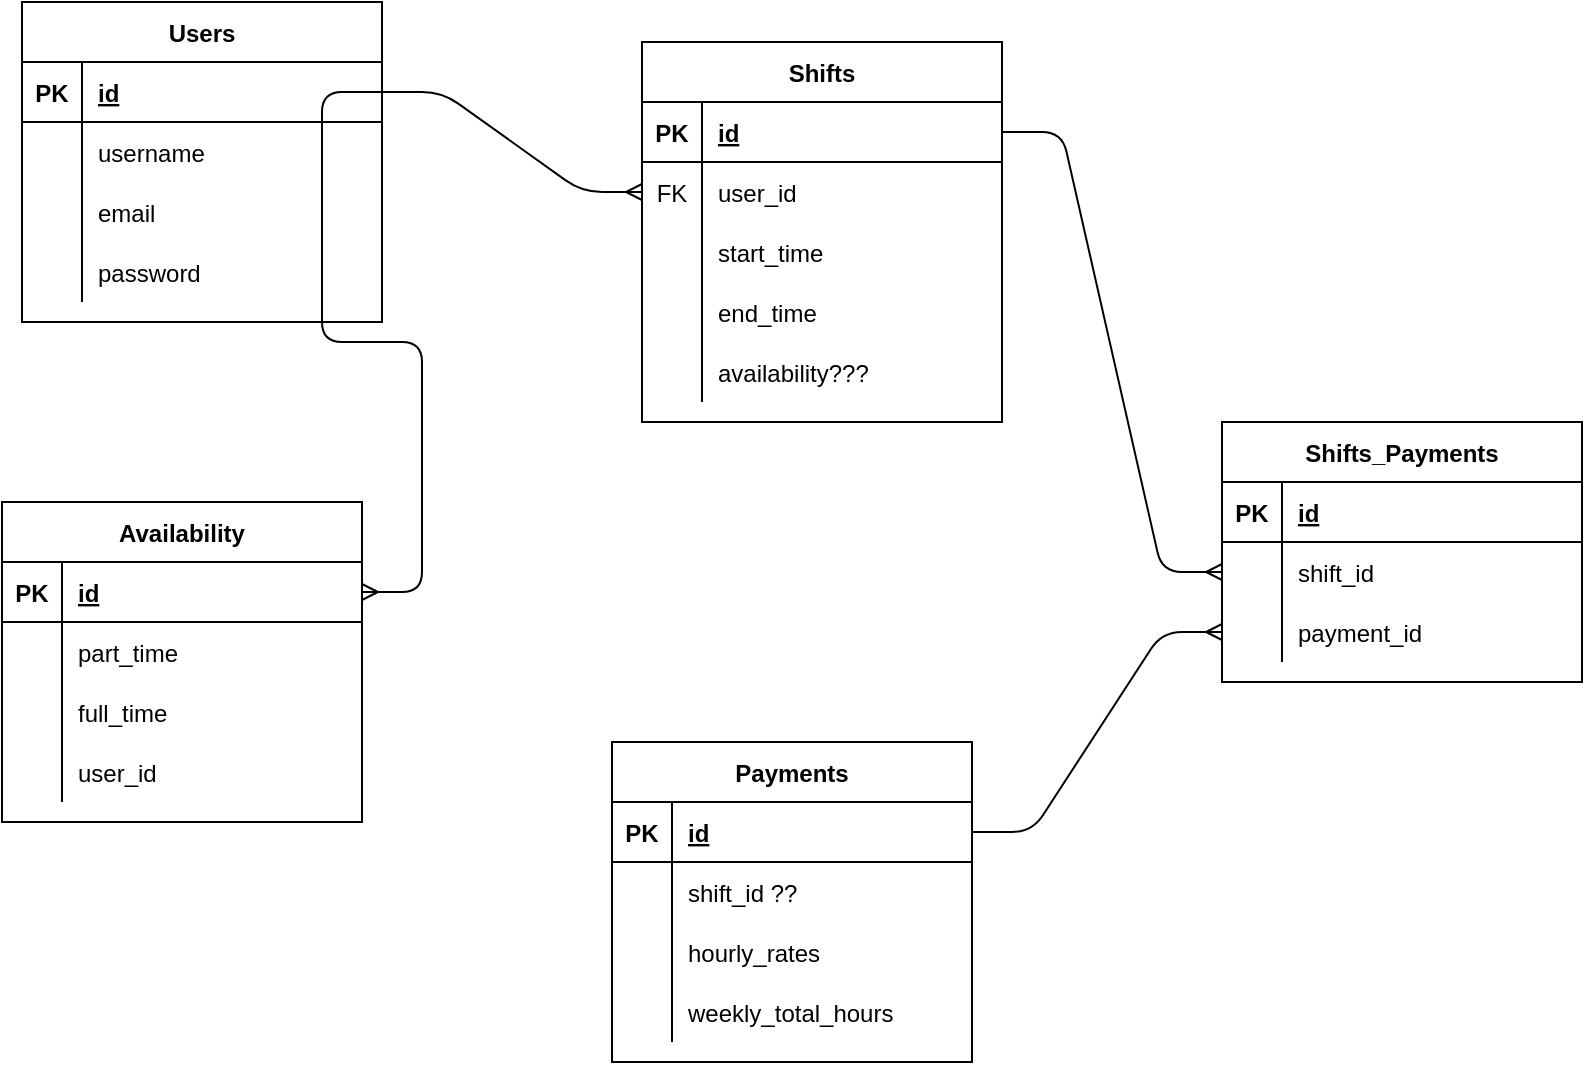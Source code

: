 <mxfile version="13.7.9" type="device"><diagram id="R2lEEEUBdFMjLlhIrx00" name="Page-1"><mxGraphModel dx="1573" dy="912" grid="1" gridSize="10" guides="1" tooltips="1" connect="1" arrows="1" fold="1" page="1" pageScale="1" pageWidth="850" pageHeight="1100" math="0" shadow="0" extFonts="Permanent Marker^https://fonts.googleapis.com/css?family=Permanent+Marker"><root><mxCell id="0"/><mxCell id="1" parent="0"/><mxCell id="zi__7sMp6N8XdCSSk3vv-14" value="" style="edgeStyle=entityRelationEdgeStyle;fontSize=12;html=1;endArrow=ERmany;entryX=0;entryY=0.5;entryDx=0;entryDy=0;exitX=1;exitY=0.5;exitDx=0;exitDy=0;" edge="1" parent="1" source="zi__7sMp6N8XdCSSk3vv-2" target="zi__7sMp6N8XdCSSk3vv-32"><mxGeometry width="100" height="100" relative="1" as="geometry"><mxPoint x="350" y="100" as="sourcePoint"/><mxPoint x="450" as="targetPoint"/></mxGeometry></mxCell><mxCell id="zi__7sMp6N8XdCSSk3vv-1" value="Users" style="shape=table;startSize=30;container=1;collapsible=1;childLayout=tableLayout;fixedRows=1;rowLines=0;fontStyle=1;align=center;resizeLast=1;" vertex="1" parent="1"><mxGeometry x="40" y="10" width="180" height="160" as="geometry"/></mxCell><mxCell id="zi__7sMp6N8XdCSSk3vv-2" value="" style="shape=partialRectangle;collapsible=0;dropTarget=0;pointerEvents=0;fillColor=none;top=0;left=0;bottom=1;right=0;points=[[0,0.5],[1,0.5]];portConstraint=eastwest;" vertex="1" parent="zi__7sMp6N8XdCSSk3vv-1"><mxGeometry y="30" width="180" height="30" as="geometry"/></mxCell><mxCell id="zi__7sMp6N8XdCSSk3vv-3" value="PK" style="shape=partialRectangle;connectable=0;fillColor=none;top=0;left=0;bottom=0;right=0;fontStyle=1;overflow=hidden;" vertex="1" parent="zi__7sMp6N8XdCSSk3vv-2"><mxGeometry width="30" height="30" as="geometry"/></mxCell><mxCell id="zi__7sMp6N8XdCSSk3vv-4" value="id" style="shape=partialRectangle;connectable=0;fillColor=none;top=0;left=0;bottom=0;right=0;align=left;spacingLeft=6;fontStyle=5;overflow=hidden;" vertex="1" parent="zi__7sMp6N8XdCSSk3vv-2"><mxGeometry x="30" width="150" height="30" as="geometry"/></mxCell><mxCell id="zi__7sMp6N8XdCSSk3vv-5" value="" style="shape=partialRectangle;collapsible=0;dropTarget=0;pointerEvents=0;fillColor=none;top=0;left=0;bottom=0;right=0;points=[[0,0.5],[1,0.5]];portConstraint=eastwest;" vertex="1" parent="zi__7sMp6N8XdCSSk3vv-1"><mxGeometry y="60" width="180" height="30" as="geometry"/></mxCell><mxCell id="zi__7sMp6N8XdCSSk3vv-6" value="" style="shape=partialRectangle;connectable=0;fillColor=none;top=0;left=0;bottom=0;right=0;editable=1;overflow=hidden;" vertex="1" parent="zi__7sMp6N8XdCSSk3vv-5"><mxGeometry width="30" height="30" as="geometry"/></mxCell><mxCell id="zi__7sMp6N8XdCSSk3vv-7" value="username" style="shape=partialRectangle;connectable=0;fillColor=none;top=0;left=0;bottom=0;right=0;align=left;spacingLeft=6;overflow=hidden;" vertex="1" parent="zi__7sMp6N8XdCSSk3vv-5"><mxGeometry x="30" width="150" height="30" as="geometry"/></mxCell><mxCell id="zi__7sMp6N8XdCSSk3vv-8" value="" style="shape=partialRectangle;collapsible=0;dropTarget=0;pointerEvents=0;fillColor=none;top=0;left=0;bottom=0;right=0;points=[[0,0.5],[1,0.5]];portConstraint=eastwest;" vertex="1" parent="zi__7sMp6N8XdCSSk3vv-1"><mxGeometry y="90" width="180" height="30" as="geometry"/></mxCell><mxCell id="zi__7sMp6N8XdCSSk3vv-9" value="" style="shape=partialRectangle;connectable=0;fillColor=none;top=0;left=0;bottom=0;right=0;editable=1;overflow=hidden;" vertex="1" parent="zi__7sMp6N8XdCSSk3vv-8"><mxGeometry width="30" height="30" as="geometry"/></mxCell><mxCell id="zi__7sMp6N8XdCSSk3vv-10" value="email" style="shape=partialRectangle;connectable=0;fillColor=none;top=0;left=0;bottom=0;right=0;align=left;spacingLeft=6;overflow=hidden;" vertex="1" parent="zi__7sMp6N8XdCSSk3vv-8"><mxGeometry x="30" width="150" height="30" as="geometry"/></mxCell><mxCell id="zi__7sMp6N8XdCSSk3vv-11" value="" style="shape=partialRectangle;collapsible=0;dropTarget=0;pointerEvents=0;fillColor=none;top=0;left=0;bottom=0;right=0;points=[[0,0.5],[1,0.5]];portConstraint=eastwest;" vertex="1" parent="zi__7sMp6N8XdCSSk3vv-1"><mxGeometry y="120" width="180" height="30" as="geometry"/></mxCell><mxCell id="zi__7sMp6N8XdCSSk3vv-12" value="" style="shape=partialRectangle;connectable=0;fillColor=none;top=0;left=0;bottom=0;right=0;editable=1;overflow=hidden;" vertex="1" parent="zi__7sMp6N8XdCSSk3vv-11"><mxGeometry width="30" height="30" as="geometry"/></mxCell><mxCell id="zi__7sMp6N8XdCSSk3vv-13" value="password" style="shape=partialRectangle;connectable=0;fillColor=none;top=0;left=0;bottom=0;right=0;align=left;spacingLeft=6;overflow=hidden;" vertex="1" parent="zi__7sMp6N8XdCSSk3vv-11"><mxGeometry x="30" width="150" height="30" as="geometry"/></mxCell><mxCell id="zi__7sMp6N8XdCSSk3vv-28" value="Shifts" style="shape=table;startSize=30;container=1;collapsible=1;childLayout=tableLayout;fixedRows=1;rowLines=0;fontStyle=1;align=center;resizeLast=1;" vertex="1" parent="1"><mxGeometry x="350" y="30" width="180" height="190" as="geometry"/></mxCell><mxCell id="zi__7sMp6N8XdCSSk3vv-29" value="" style="shape=partialRectangle;collapsible=0;dropTarget=0;pointerEvents=0;fillColor=none;top=0;left=0;bottom=1;right=0;points=[[0,0.5],[1,0.5]];portConstraint=eastwest;" vertex="1" parent="zi__7sMp6N8XdCSSk3vv-28"><mxGeometry y="30" width="180" height="30" as="geometry"/></mxCell><mxCell id="zi__7sMp6N8XdCSSk3vv-30" value="PK" style="shape=partialRectangle;connectable=0;fillColor=none;top=0;left=0;bottom=0;right=0;fontStyle=1;overflow=hidden;" vertex="1" parent="zi__7sMp6N8XdCSSk3vv-29"><mxGeometry width="30" height="30" as="geometry"/></mxCell><mxCell id="zi__7sMp6N8XdCSSk3vv-31" value="id" style="shape=partialRectangle;connectable=0;fillColor=none;top=0;left=0;bottom=0;right=0;align=left;spacingLeft=6;fontStyle=5;overflow=hidden;" vertex="1" parent="zi__7sMp6N8XdCSSk3vv-29"><mxGeometry x="30" width="150" height="30" as="geometry"/></mxCell><mxCell id="zi__7sMp6N8XdCSSk3vv-32" value="" style="shape=partialRectangle;collapsible=0;dropTarget=0;pointerEvents=0;fillColor=none;top=0;left=0;bottom=0;right=0;points=[[0,0.5],[1,0.5]];portConstraint=eastwest;" vertex="1" parent="zi__7sMp6N8XdCSSk3vv-28"><mxGeometry y="60" width="180" height="30" as="geometry"/></mxCell><mxCell id="zi__7sMp6N8XdCSSk3vv-33" value="FK" style="shape=partialRectangle;connectable=0;fillColor=none;top=0;left=0;bottom=0;right=0;editable=1;overflow=hidden;" vertex="1" parent="zi__7sMp6N8XdCSSk3vv-32"><mxGeometry width="30" height="30" as="geometry"/></mxCell><mxCell id="zi__7sMp6N8XdCSSk3vv-34" value="user_id" style="shape=partialRectangle;connectable=0;fillColor=none;top=0;left=0;bottom=0;right=0;align=left;spacingLeft=6;overflow=hidden;" vertex="1" parent="zi__7sMp6N8XdCSSk3vv-32"><mxGeometry x="30" width="150" height="30" as="geometry"/></mxCell><mxCell id="zi__7sMp6N8XdCSSk3vv-35" value="" style="shape=partialRectangle;collapsible=0;dropTarget=0;pointerEvents=0;fillColor=none;top=0;left=0;bottom=0;right=0;points=[[0,0.5],[1,0.5]];portConstraint=eastwest;" vertex="1" parent="zi__7sMp6N8XdCSSk3vv-28"><mxGeometry y="90" width="180" height="30" as="geometry"/></mxCell><mxCell id="zi__7sMp6N8XdCSSk3vv-36" value="" style="shape=partialRectangle;connectable=0;fillColor=none;top=0;left=0;bottom=0;right=0;editable=1;overflow=hidden;" vertex="1" parent="zi__7sMp6N8XdCSSk3vv-35"><mxGeometry width="30" height="30" as="geometry"/></mxCell><mxCell id="zi__7sMp6N8XdCSSk3vv-37" value="start_time" style="shape=partialRectangle;connectable=0;fillColor=none;top=0;left=0;bottom=0;right=0;align=left;spacingLeft=6;overflow=hidden;" vertex="1" parent="zi__7sMp6N8XdCSSk3vv-35"><mxGeometry x="30" width="150" height="30" as="geometry"/></mxCell><mxCell id="zi__7sMp6N8XdCSSk3vv-38" value="" style="shape=partialRectangle;collapsible=0;dropTarget=0;pointerEvents=0;fillColor=none;top=0;left=0;bottom=0;right=0;points=[[0,0.5],[1,0.5]];portConstraint=eastwest;" vertex="1" parent="zi__7sMp6N8XdCSSk3vv-28"><mxGeometry y="120" width="180" height="30" as="geometry"/></mxCell><mxCell id="zi__7sMp6N8XdCSSk3vv-39" value="" style="shape=partialRectangle;connectable=0;fillColor=none;top=0;left=0;bottom=0;right=0;editable=1;overflow=hidden;" vertex="1" parent="zi__7sMp6N8XdCSSk3vv-38"><mxGeometry width="30" height="30" as="geometry"/></mxCell><mxCell id="zi__7sMp6N8XdCSSk3vv-40" value="end_time" style="shape=partialRectangle;connectable=0;fillColor=none;top=0;left=0;bottom=0;right=0;align=left;spacingLeft=6;overflow=hidden;" vertex="1" parent="zi__7sMp6N8XdCSSk3vv-38"><mxGeometry x="30" width="150" height="30" as="geometry"/></mxCell><mxCell id="zi__7sMp6N8XdCSSk3vv-41" value="" style="shape=partialRectangle;collapsible=0;dropTarget=0;pointerEvents=0;fillColor=none;top=0;left=0;bottom=0;right=0;points=[[0,0.5],[1,0.5]];portConstraint=eastwest;" vertex="1" parent="zi__7sMp6N8XdCSSk3vv-28"><mxGeometry y="150" width="180" height="30" as="geometry"/></mxCell><mxCell id="zi__7sMp6N8XdCSSk3vv-42" value="" style="shape=partialRectangle;connectable=0;fillColor=none;top=0;left=0;bottom=0;right=0;editable=1;overflow=hidden;" vertex="1" parent="zi__7sMp6N8XdCSSk3vv-41"><mxGeometry width="30" height="30" as="geometry"/></mxCell><mxCell id="zi__7sMp6N8XdCSSk3vv-43" value="availability???" style="shape=partialRectangle;connectable=0;fillColor=none;top=0;left=0;bottom=0;right=0;align=left;spacingLeft=6;overflow=hidden;" vertex="1" parent="zi__7sMp6N8XdCSSk3vv-41"><mxGeometry x="30" width="150" height="30" as="geometry"/></mxCell><mxCell id="zi__7sMp6N8XdCSSk3vv-47" value="Shifts_Payments" style="shape=table;startSize=30;container=1;collapsible=1;childLayout=tableLayout;fixedRows=1;rowLines=0;fontStyle=1;align=center;resizeLast=1;" vertex="1" parent="1"><mxGeometry x="640" y="220" width="180" height="130" as="geometry"/></mxCell><mxCell id="zi__7sMp6N8XdCSSk3vv-48" value="" style="shape=partialRectangle;collapsible=0;dropTarget=0;pointerEvents=0;fillColor=none;top=0;left=0;bottom=1;right=0;points=[[0,0.5],[1,0.5]];portConstraint=eastwest;" vertex="1" parent="zi__7sMp6N8XdCSSk3vv-47"><mxGeometry y="30" width="180" height="30" as="geometry"/></mxCell><mxCell id="zi__7sMp6N8XdCSSk3vv-49" value="PK" style="shape=partialRectangle;connectable=0;fillColor=none;top=0;left=0;bottom=0;right=0;fontStyle=1;overflow=hidden;" vertex="1" parent="zi__7sMp6N8XdCSSk3vv-48"><mxGeometry width="30" height="30" as="geometry"/></mxCell><mxCell id="zi__7sMp6N8XdCSSk3vv-50" value="id" style="shape=partialRectangle;connectable=0;fillColor=none;top=0;left=0;bottom=0;right=0;align=left;spacingLeft=6;fontStyle=5;overflow=hidden;" vertex="1" parent="zi__7sMp6N8XdCSSk3vv-48"><mxGeometry x="30" width="150" height="30" as="geometry"/></mxCell><mxCell id="zi__7sMp6N8XdCSSk3vv-51" value="" style="shape=partialRectangle;collapsible=0;dropTarget=0;pointerEvents=0;fillColor=none;top=0;left=0;bottom=0;right=0;points=[[0,0.5],[1,0.5]];portConstraint=eastwest;" vertex="1" parent="zi__7sMp6N8XdCSSk3vv-47"><mxGeometry y="60" width="180" height="30" as="geometry"/></mxCell><mxCell id="zi__7sMp6N8XdCSSk3vv-52" value="" style="shape=partialRectangle;connectable=0;fillColor=none;top=0;left=0;bottom=0;right=0;editable=1;overflow=hidden;" vertex="1" parent="zi__7sMp6N8XdCSSk3vv-51"><mxGeometry width="30" height="30" as="geometry"/></mxCell><mxCell id="zi__7sMp6N8XdCSSk3vv-53" value="shift_id" style="shape=partialRectangle;connectable=0;fillColor=none;top=0;left=0;bottom=0;right=0;align=left;spacingLeft=6;overflow=hidden;" vertex="1" parent="zi__7sMp6N8XdCSSk3vv-51"><mxGeometry x="30" width="150" height="30" as="geometry"/></mxCell><mxCell id="zi__7sMp6N8XdCSSk3vv-54" value="" style="shape=partialRectangle;collapsible=0;dropTarget=0;pointerEvents=0;fillColor=none;top=0;left=0;bottom=0;right=0;points=[[0,0.5],[1,0.5]];portConstraint=eastwest;" vertex="1" parent="zi__7sMp6N8XdCSSk3vv-47"><mxGeometry y="90" width="180" height="30" as="geometry"/></mxCell><mxCell id="zi__7sMp6N8XdCSSk3vv-55" value="" style="shape=partialRectangle;connectable=0;fillColor=none;top=0;left=0;bottom=0;right=0;editable=1;overflow=hidden;" vertex="1" parent="zi__7sMp6N8XdCSSk3vv-54"><mxGeometry width="30" height="30" as="geometry"/></mxCell><mxCell id="zi__7sMp6N8XdCSSk3vv-56" value="payment_id" style="shape=partialRectangle;connectable=0;fillColor=none;top=0;left=0;bottom=0;right=0;align=left;spacingLeft=6;overflow=hidden;" vertex="1" parent="zi__7sMp6N8XdCSSk3vv-54"><mxGeometry x="30" width="150" height="30" as="geometry"/></mxCell><mxCell id="zi__7sMp6N8XdCSSk3vv-60" value="" style="edgeStyle=entityRelationEdgeStyle;fontSize=12;html=1;endArrow=ERmany;entryX=0;entryY=0.5;entryDx=0;entryDy=0;exitX=1;exitY=0.5;exitDx=0;exitDy=0;" edge="1" parent="1" source="zi__7sMp6N8XdCSSk3vv-29" target="zi__7sMp6N8XdCSSk3vv-51"><mxGeometry width="100" height="100" relative="1" as="geometry"><mxPoint x="230" y="65" as="sourcePoint"/><mxPoint x="360" y="115" as="targetPoint"/></mxGeometry></mxCell><mxCell id="zi__7sMp6N8XdCSSk3vv-61" value="Payments" style="shape=table;startSize=30;container=1;collapsible=1;childLayout=tableLayout;fixedRows=1;rowLines=0;fontStyle=1;align=center;resizeLast=1;" vertex="1" parent="1"><mxGeometry x="335" y="380" width="180" height="160" as="geometry"/></mxCell><mxCell id="zi__7sMp6N8XdCSSk3vv-62" value="" style="shape=partialRectangle;collapsible=0;dropTarget=0;pointerEvents=0;fillColor=none;top=0;left=0;bottom=1;right=0;points=[[0,0.5],[1,0.5]];portConstraint=eastwest;" vertex="1" parent="zi__7sMp6N8XdCSSk3vv-61"><mxGeometry y="30" width="180" height="30" as="geometry"/></mxCell><mxCell id="zi__7sMp6N8XdCSSk3vv-63" value="PK" style="shape=partialRectangle;connectable=0;fillColor=none;top=0;left=0;bottom=0;right=0;fontStyle=1;overflow=hidden;" vertex="1" parent="zi__7sMp6N8XdCSSk3vv-62"><mxGeometry width="30" height="30" as="geometry"/></mxCell><mxCell id="zi__7sMp6N8XdCSSk3vv-64" value="id" style="shape=partialRectangle;connectable=0;fillColor=none;top=0;left=0;bottom=0;right=0;align=left;spacingLeft=6;fontStyle=5;overflow=hidden;" vertex="1" parent="zi__7sMp6N8XdCSSk3vv-62"><mxGeometry x="30" width="150" height="30" as="geometry"/></mxCell><mxCell id="zi__7sMp6N8XdCSSk3vv-65" value="" style="shape=partialRectangle;collapsible=0;dropTarget=0;pointerEvents=0;fillColor=none;top=0;left=0;bottom=0;right=0;points=[[0,0.5],[1,0.5]];portConstraint=eastwest;" vertex="1" parent="zi__7sMp6N8XdCSSk3vv-61"><mxGeometry y="60" width="180" height="30" as="geometry"/></mxCell><mxCell id="zi__7sMp6N8XdCSSk3vv-66" value="" style="shape=partialRectangle;connectable=0;fillColor=none;top=0;left=0;bottom=0;right=0;editable=1;overflow=hidden;" vertex="1" parent="zi__7sMp6N8XdCSSk3vv-65"><mxGeometry width="30" height="30" as="geometry"/></mxCell><mxCell id="zi__7sMp6N8XdCSSk3vv-67" value="shift_id ?? " style="shape=partialRectangle;connectable=0;fillColor=none;top=0;left=0;bottom=0;right=0;align=left;spacingLeft=6;overflow=hidden;" vertex="1" parent="zi__7sMp6N8XdCSSk3vv-65"><mxGeometry x="30" width="150" height="30" as="geometry"/></mxCell><mxCell id="zi__7sMp6N8XdCSSk3vv-68" value="" style="shape=partialRectangle;collapsible=0;dropTarget=0;pointerEvents=0;fillColor=none;top=0;left=0;bottom=0;right=0;points=[[0,0.5],[1,0.5]];portConstraint=eastwest;" vertex="1" parent="zi__7sMp6N8XdCSSk3vv-61"><mxGeometry y="90" width="180" height="30" as="geometry"/></mxCell><mxCell id="zi__7sMp6N8XdCSSk3vv-69" value="" style="shape=partialRectangle;connectable=0;fillColor=none;top=0;left=0;bottom=0;right=0;editable=1;overflow=hidden;" vertex="1" parent="zi__7sMp6N8XdCSSk3vv-68"><mxGeometry width="30" height="30" as="geometry"/></mxCell><mxCell id="zi__7sMp6N8XdCSSk3vv-70" value="hourly_rates" style="shape=partialRectangle;connectable=0;fillColor=none;top=0;left=0;bottom=0;right=0;align=left;spacingLeft=6;overflow=hidden;" vertex="1" parent="zi__7sMp6N8XdCSSk3vv-68"><mxGeometry x="30" width="150" height="30" as="geometry"/></mxCell><mxCell id="zi__7sMp6N8XdCSSk3vv-71" value="" style="shape=partialRectangle;collapsible=0;dropTarget=0;pointerEvents=0;fillColor=none;top=0;left=0;bottom=0;right=0;points=[[0,0.5],[1,0.5]];portConstraint=eastwest;" vertex="1" parent="zi__7sMp6N8XdCSSk3vv-61"><mxGeometry y="120" width="180" height="30" as="geometry"/></mxCell><mxCell id="zi__7sMp6N8XdCSSk3vv-72" value="" style="shape=partialRectangle;connectable=0;fillColor=none;top=0;left=0;bottom=0;right=0;editable=1;overflow=hidden;" vertex="1" parent="zi__7sMp6N8XdCSSk3vv-71"><mxGeometry width="30" height="30" as="geometry"/></mxCell><mxCell id="zi__7sMp6N8XdCSSk3vv-73" value="weekly_total_hours" style="shape=partialRectangle;connectable=0;fillColor=none;top=0;left=0;bottom=0;right=0;align=left;spacingLeft=6;overflow=hidden;" vertex="1" parent="zi__7sMp6N8XdCSSk3vv-71"><mxGeometry x="30" width="150" height="30" as="geometry"/></mxCell><mxCell id="zi__7sMp6N8XdCSSk3vv-74" value="" style="edgeStyle=entityRelationEdgeStyle;fontSize=12;html=1;endArrow=ERmany;entryX=0;entryY=0.5;entryDx=0;entryDy=0;exitX=1;exitY=0.5;exitDx=0;exitDy=0;" edge="1" parent="1" source="zi__7sMp6N8XdCSSk3vv-62" target="zi__7sMp6N8XdCSSk3vv-54"><mxGeometry width="100" height="100" relative="1" as="geometry"><mxPoint x="540" y="85" as="sourcePoint"/><mxPoint x="650" y="305.0" as="targetPoint"/></mxGeometry></mxCell><mxCell id="zi__7sMp6N8XdCSSk3vv-88" value="" style="edgeStyle=entityRelationEdgeStyle;fontSize=12;html=1;endArrow=ERmany;exitX=1;exitY=0.5;exitDx=0;exitDy=0;" edge="1" parent="1" source="zi__7sMp6N8XdCSSk3vv-2" target="zi__7sMp6N8XdCSSk3vv-76"><mxGeometry width="100" height="100" relative="1" as="geometry"><mxPoint x="230" y="65" as="sourcePoint"/><mxPoint x="360" y="115" as="targetPoint"/></mxGeometry></mxCell><mxCell id="zi__7sMp6N8XdCSSk3vv-75" value="Availability" style="shape=table;startSize=30;container=1;collapsible=1;childLayout=tableLayout;fixedRows=1;rowLines=0;fontStyle=1;align=center;resizeLast=1;" vertex="1" parent="1"><mxGeometry x="30" y="260" width="180" height="160" as="geometry"/></mxCell><mxCell id="zi__7sMp6N8XdCSSk3vv-76" value="" style="shape=partialRectangle;collapsible=0;dropTarget=0;pointerEvents=0;fillColor=none;top=0;left=0;bottom=1;right=0;points=[[0,0.5],[1,0.5]];portConstraint=eastwest;" vertex="1" parent="zi__7sMp6N8XdCSSk3vv-75"><mxGeometry y="30" width="180" height="30" as="geometry"/></mxCell><mxCell id="zi__7sMp6N8XdCSSk3vv-77" value="PK" style="shape=partialRectangle;connectable=0;fillColor=none;top=0;left=0;bottom=0;right=0;fontStyle=1;overflow=hidden;" vertex="1" parent="zi__7sMp6N8XdCSSk3vv-76"><mxGeometry width="30" height="30" as="geometry"/></mxCell><mxCell id="zi__7sMp6N8XdCSSk3vv-78" value="id" style="shape=partialRectangle;connectable=0;fillColor=none;top=0;left=0;bottom=0;right=0;align=left;spacingLeft=6;fontStyle=5;overflow=hidden;" vertex="1" parent="zi__7sMp6N8XdCSSk3vv-76"><mxGeometry x="30" width="150" height="30" as="geometry"/></mxCell><mxCell id="zi__7sMp6N8XdCSSk3vv-79" value="" style="shape=partialRectangle;collapsible=0;dropTarget=0;pointerEvents=0;fillColor=none;top=0;left=0;bottom=0;right=0;points=[[0,0.5],[1,0.5]];portConstraint=eastwest;" vertex="1" parent="zi__7sMp6N8XdCSSk3vv-75"><mxGeometry y="60" width="180" height="30" as="geometry"/></mxCell><mxCell id="zi__7sMp6N8XdCSSk3vv-80" value="" style="shape=partialRectangle;connectable=0;fillColor=none;top=0;left=0;bottom=0;right=0;editable=1;overflow=hidden;" vertex="1" parent="zi__7sMp6N8XdCSSk3vv-79"><mxGeometry width="30" height="30" as="geometry"/></mxCell><mxCell id="zi__7sMp6N8XdCSSk3vv-81" value="part_time" style="shape=partialRectangle;connectable=0;fillColor=none;top=0;left=0;bottom=0;right=0;align=left;spacingLeft=6;overflow=hidden;" vertex="1" parent="zi__7sMp6N8XdCSSk3vv-79"><mxGeometry x="30" width="150" height="30" as="geometry"/></mxCell><mxCell id="zi__7sMp6N8XdCSSk3vv-82" value="" style="shape=partialRectangle;collapsible=0;dropTarget=0;pointerEvents=0;fillColor=none;top=0;left=0;bottom=0;right=0;points=[[0,0.5],[1,0.5]];portConstraint=eastwest;" vertex="1" parent="zi__7sMp6N8XdCSSk3vv-75"><mxGeometry y="90" width="180" height="30" as="geometry"/></mxCell><mxCell id="zi__7sMp6N8XdCSSk3vv-83" value="" style="shape=partialRectangle;connectable=0;fillColor=none;top=0;left=0;bottom=0;right=0;editable=1;overflow=hidden;" vertex="1" parent="zi__7sMp6N8XdCSSk3vv-82"><mxGeometry width="30" height="30" as="geometry"/></mxCell><mxCell id="zi__7sMp6N8XdCSSk3vv-84" value="full_time" style="shape=partialRectangle;connectable=0;fillColor=none;top=0;left=0;bottom=0;right=0;align=left;spacingLeft=6;overflow=hidden;" vertex="1" parent="zi__7sMp6N8XdCSSk3vv-82"><mxGeometry x="30" width="150" height="30" as="geometry"/></mxCell><mxCell id="zi__7sMp6N8XdCSSk3vv-85" value="" style="shape=partialRectangle;collapsible=0;dropTarget=0;pointerEvents=0;fillColor=none;top=0;left=0;bottom=0;right=0;points=[[0,0.5],[1,0.5]];portConstraint=eastwest;" vertex="1" parent="zi__7sMp6N8XdCSSk3vv-75"><mxGeometry y="120" width="180" height="30" as="geometry"/></mxCell><mxCell id="zi__7sMp6N8XdCSSk3vv-86" value="" style="shape=partialRectangle;connectable=0;fillColor=none;top=0;left=0;bottom=0;right=0;editable=1;overflow=hidden;" vertex="1" parent="zi__7sMp6N8XdCSSk3vv-85"><mxGeometry width="30" height="30" as="geometry"/></mxCell><mxCell id="zi__7sMp6N8XdCSSk3vv-87" value="user_id" style="shape=partialRectangle;connectable=0;fillColor=none;top=0;left=0;bottom=0;right=0;align=left;spacingLeft=6;overflow=hidden;" vertex="1" parent="zi__7sMp6N8XdCSSk3vv-85"><mxGeometry x="30" width="150" height="30" as="geometry"/></mxCell></root></mxGraphModel></diagram></mxfile>
